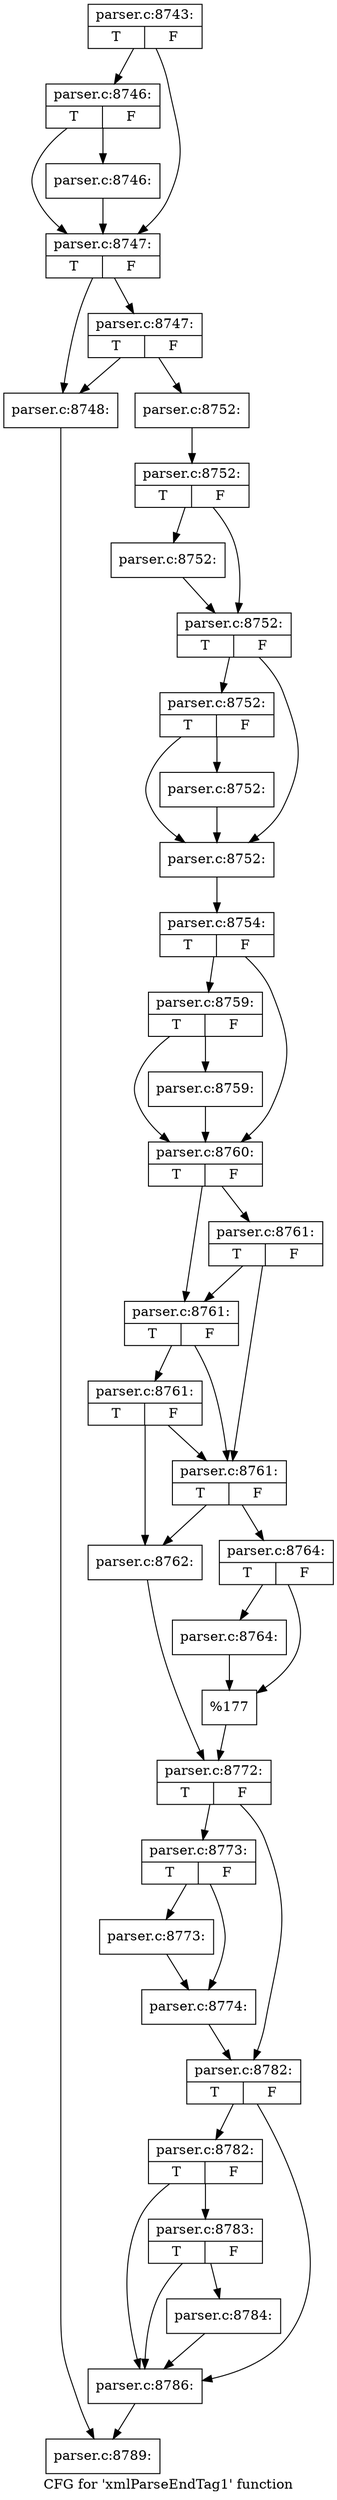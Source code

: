 digraph "CFG for 'xmlParseEndTag1' function" {
	label="CFG for 'xmlParseEndTag1' function";

	Node0x6170d10 [shape=record,label="{parser.c:8743:|{<s0>T|<s1>F}}"];
	Node0x6170d10 -> Node0x61759d0;
	Node0x6170d10 -> Node0x6175980;
	Node0x61759d0 [shape=record,label="{parser.c:8746:|{<s0>T|<s1>F}}"];
	Node0x61759d0 -> Node0x6175930;
	Node0x61759d0 -> Node0x6175980;
	Node0x6175930 [shape=record,label="{parser.c:8746:}"];
	Node0x6175930 -> Node0x6175980;
	Node0x6175980 [shape=record,label="{parser.c:8747:|{<s0>T|<s1>F}}"];
	Node0x6175980 -> Node0x6176590;
	Node0x6175980 -> Node0x6176630;
	Node0x6176630 [shape=record,label="{parser.c:8747:|{<s0>T|<s1>F}}"];
	Node0x6176630 -> Node0x6176590;
	Node0x6176630 -> Node0x61765e0;
	Node0x6176590 [shape=record,label="{parser.c:8748:}"];
	Node0x6176590 -> Node0x61750d0;
	Node0x61765e0 [shape=record,label="{parser.c:8752:}"];
	Node0x61765e0 -> Node0x61776e0;
	Node0x61776e0 [shape=record,label="{parser.c:8752:|{<s0>T|<s1>F}}"];
	Node0x61776e0 -> Node0x61781b0;
	Node0x61776e0 -> Node0x6178200;
	Node0x61781b0 [shape=record,label="{parser.c:8752:}"];
	Node0x61781b0 -> Node0x6178200;
	Node0x6178200 [shape=record,label="{parser.c:8752:|{<s0>T|<s1>F}}"];
	Node0x6178200 -> Node0x61788e0;
	Node0x6178200 -> Node0x6178890;
	Node0x61788e0 [shape=record,label="{parser.c:8752:|{<s0>T|<s1>F}}"];
	Node0x61788e0 -> Node0x6178840;
	Node0x61788e0 -> Node0x6178890;
	Node0x6178840 [shape=record,label="{parser.c:8752:}"];
	Node0x6178840 -> Node0x6178890;
	Node0x6178890 [shape=record,label="{parser.c:8752:}"];
	Node0x6178890 -> Node0x6177640;
	Node0x6177640 [shape=record,label="{parser.c:8754:|{<s0>T|<s1>F}}"];
	Node0x6177640 -> Node0x617a000;
	Node0x6177640 -> Node0x6179e30;
	Node0x617a000 [shape=record,label="{parser.c:8759:|{<s0>T|<s1>F}}"];
	Node0x617a000 -> Node0x6177690;
	Node0x617a000 -> Node0x6179e30;
	Node0x6177690 [shape=record,label="{parser.c:8759:}"];
	Node0x6177690 -> Node0x6179e30;
	Node0x6179e30 [shape=record,label="{parser.c:8760:|{<s0>T|<s1>F}}"];
	Node0x6179e30 -> Node0x617adf0;
	Node0x6179e30 -> Node0x617ada0;
	Node0x617adf0 [shape=record,label="{parser.c:8761:|{<s0>T|<s1>F}}"];
	Node0x617adf0 -> Node0x617ad00;
	Node0x617adf0 -> Node0x617ada0;
	Node0x617ada0 [shape=record,label="{parser.c:8761:|{<s0>T|<s1>F}}"];
	Node0x617ada0 -> Node0x617ad00;
	Node0x617ada0 -> Node0x617ad50;
	Node0x617ad50 [shape=record,label="{parser.c:8761:|{<s0>T|<s1>F}}"];
	Node0x617ad50 -> Node0x617ad00;
	Node0x617ad50 -> Node0x617ac10;
	Node0x617ad00 [shape=record,label="{parser.c:8761:|{<s0>T|<s1>F}}"];
	Node0x617ad00 -> Node0x617ac10;
	Node0x617ad00 -> Node0x617acb0;
	Node0x617ac10 [shape=record,label="{parser.c:8762:}"];
	Node0x617ac10 -> Node0x617ac60;
	Node0x617acb0 [shape=record,label="{parser.c:8764:|{<s0>T|<s1>F}}"];
	Node0x617acb0 -> Node0x617ced0;
	Node0x617acb0 -> Node0x617cf20;
	Node0x617ced0 [shape=record,label="{parser.c:8764:}"];
	Node0x617ced0 -> Node0x617cf20;
	Node0x617cf20 [shape=record,label="{%177}"];
	Node0x617cf20 -> Node0x617ac60;
	Node0x617ac60 [shape=record,label="{parser.c:8772:|{<s0>T|<s1>F}}"];
	Node0x617ac60 -> Node0x617d750;
	Node0x617ac60 -> Node0x617d7a0;
	Node0x617d750 [shape=record,label="{parser.c:8773:|{<s0>T|<s1>F}}"];
	Node0x617d750 -> Node0x617db10;
	Node0x617d750 -> Node0x617db60;
	Node0x617db10 [shape=record,label="{parser.c:8773:}"];
	Node0x617db10 -> Node0x617db60;
	Node0x617db60 [shape=record,label="{parser.c:8774:}"];
	Node0x617db60 -> Node0x617d7a0;
	Node0x617d7a0 [shape=record,label="{parser.c:8782:|{<s0>T|<s1>F}}"];
	Node0x617d7a0 -> Node0x617e970;
	Node0x617d7a0 -> Node0x617e8a0;
	Node0x617e970 [shape=record,label="{parser.c:8782:|{<s0>T|<s1>F}}"];
	Node0x617e970 -> Node0x617e8f0;
	Node0x617e970 -> Node0x617e8a0;
	Node0x617e8f0 [shape=record,label="{parser.c:8783:|{<s0>T|<s1>F}}"];
	Node0x617e8f0 -> Node0x617e8a0;
	Node0x617e8f0 -> Node0x617e850;
	Node0x617e850 [shape=record,label="{parser.c:8784:}"];
	Node0x617e850 -> Node0x617e8a0;
	Node0x617e8a0 [shape=record,label="{parser.c:8786:}"];
	Node0x617e8a0 -> Node0x61750d0;
	Node0x61750d0 [shape=record,label="{parser.c:8789:}"];
}
